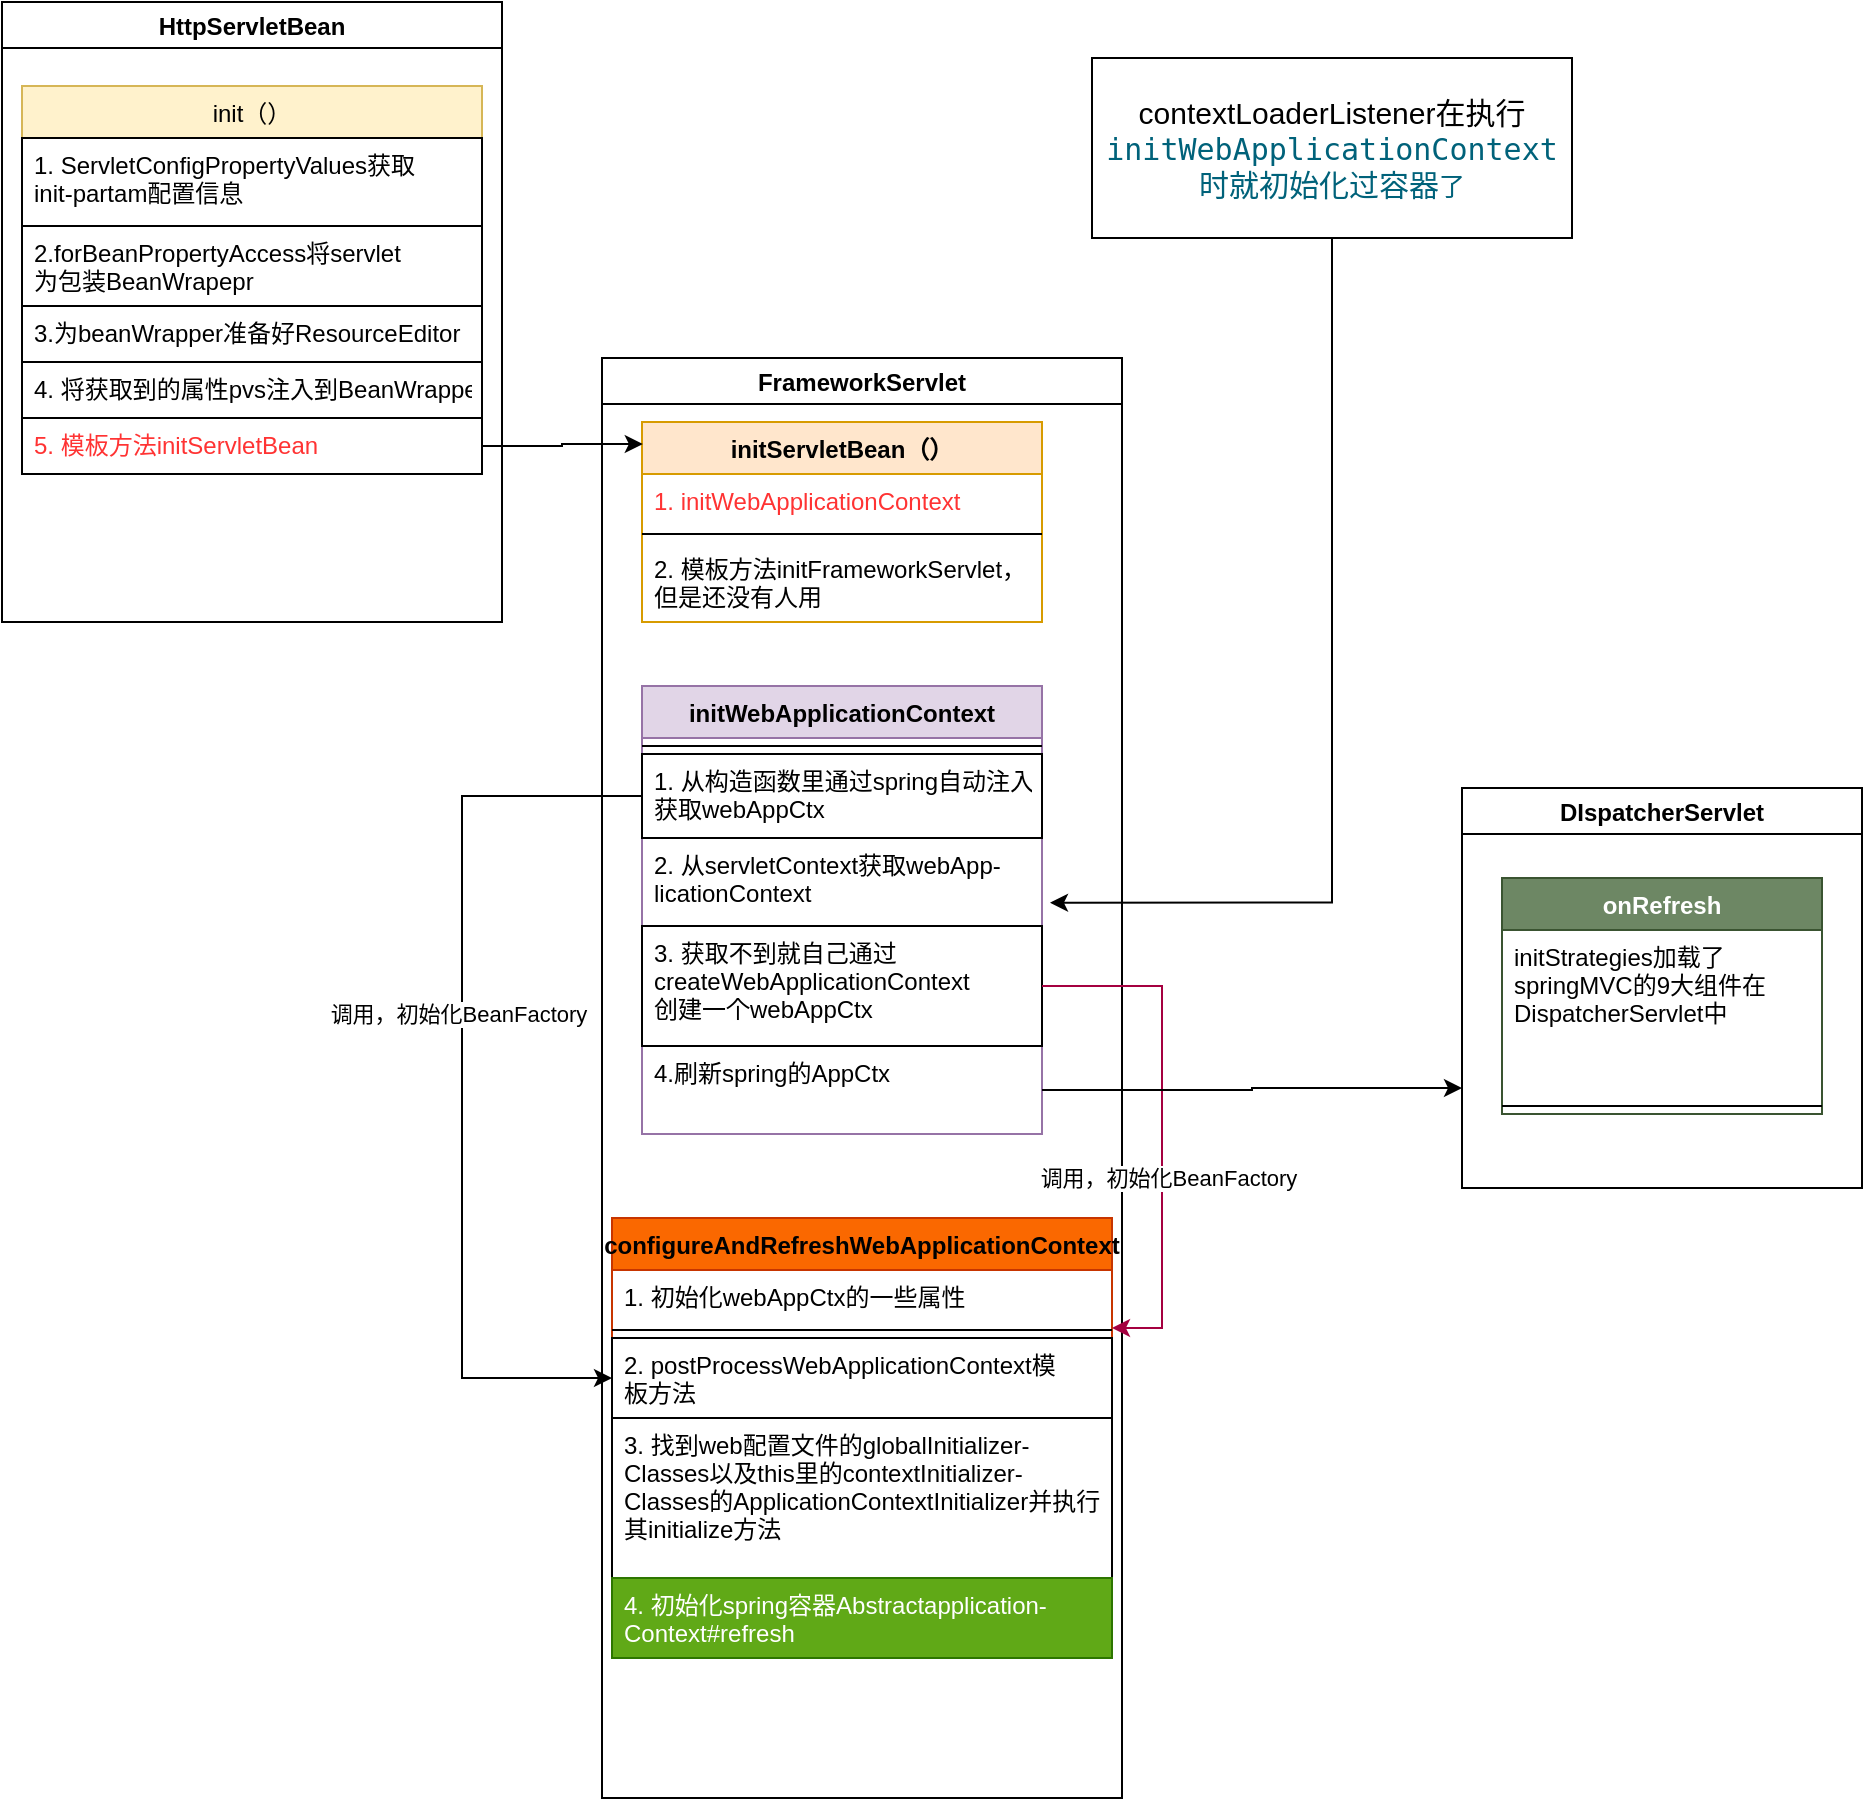<mxfile version="18.0.2" type="github">
  <diagram id="C5RBs43oDa-KdzZeNtuy" name="Page-1">
    <mxGraphModel dx="1511" dy="926" grid="1" gridSize="10" guides="1" tooltips="1" connect="1" arrows="1" fold="1" page="1" pageScale="1" pageWidth="1169" pageHeight="1654" math="0" shadow="0">
      <root>
        <mxCell id="WIyWlLk6GJQsqaUBKTNV-0" />
        <mxCell id="WIyWlLk6GJQsqaUBKTNV-1" parent="WIyWlLk6GJQsqaUBKTNV-0" />
        <mxCell id="PAzWZB7jSIGjM0lh0B_C-14" value="HttpServletBean" style="swimlane;" vertex="1" parent="WIyWlLk6GJQsqaUBKTNV-1">
          <mxGeometry x="40" y="72" width="250" height="310" as="geometry" />
        </mxCell>
        <mxCell id="PAzWZB7jSIGjM0lh0B_C-19" value="init（）" style="swimlane;fontStyle=0;childLayout=stackLayout;horizontal=1;startSize=26;fillColor=#fff2cc;horizontalStack=0;resizeParent=1;resizeParentMax=0;resizeLast=0;collapsible=1;marginBottom=0;strokeColor=#d6b656;" vertex="1" parent="PAzWZB7jSIGjM0lh0B_C-14">
          <mxGeometry x="10" y="42" width="230" height="194" as="geometry" />
        </mxCell>
        <mxCell id="PAzWZB7jSIGjM0lh0B_C-20" value="1. ServletConfigPropertyValues获取&#xa;init-partam配置信息" style="text;align=left;verticalAlign=top;spacingLeft=4;spacingRight=4;overflow=hidden;rotatable=0;points=[[0,0.5],[1,0.5]];portConstraint=eastwest;strokeColor=default;" vertex="1" parent="PAzWZB7jSIGjM0lh0B_C-19">
          <mxGeometry y="26" width="230" height="44" as="geometry" />
        </mxCell>
        <mxCell id="PAzWZB7jSIGjM0lh0B_C-21" value="2.forBeanPropertyAccess将servlet&#xa;为包装BeanWrapepr" style="text;align=left;verticalAlign=top;spacingLeft=4;spacingRight=4;overflow=hidden;rotatable=0;points=[[0,0.5],[1,0.5]];portConstraint=eastwest;strokeColor=default;" vertex="1" parent="PAzWZB7jSIGjM0lh0B_C-19">
          <mxGeometry y="70" width="230" height="40" as="geometry" />
        </mxCell>
        <mxCell id="PAzWZB7jSIGjM0lh0B_C-22" value="3.为beanWrapper准备好ResourceEditor" style="text;strokeColor=default;fillColor=none;align=left;verticalAlign=top;spacingLeft=4;spacingRight=4;overflow=hidden;rotatable=0;points=[[0,0.5],[1,0.5]];portConstraint=eastwest;" vertex="1" parent="PAzWZB7jSIGjM0lh0B_C-19">
          <mxGeometry y="110" width="230" height="28" as="geometry" />
        </mxCell>
        <mxCell id="PAzWZB7jSIGjM0lh0B_C-23" value="4. 将获取到的属性pvs注入到BeanWrapper" style="text;strokeColor=default;fillColor=none;align=left;verticalAlign=top;spacingLeft=4;spacingRight=4;overflow=hidden;rotatable=0;points=[[0,0.5],[1,0.5]];portConstraint=eastwest;" vertex="1" parent="PAzWZB7jSIGjM0lh0B_C-19">
          <mxGeometry y="138" width="230" height="28" as="geometry" />
        </mxCell>
        <mxCell id="PAzWZB7jSIGjM0lh0B_C-24" value="5. 模板方法initServletBean" style="text;strokeColor=default;fillColor=none;align=left;verticalAlign=top;spacingLeft=4;spacingRight=4;overflow=hidden;rotatable=0;points=[[0,0.5],[1,0.5]];portConstraint=eastwest;fontColor=#FF3333;" vertex="1" parent="PAzWZB7jSIGjM0lh0B_C-19">
          <mxGeometry y="166" width="230" height="28" as="geometry" />
        </mxCell>
        <mxCell id="PAzWZB7jSIGjM0lh0B_C-25" value="FrameworkServlet" style="swimlane;fontColor=#000000;" vertex="1" parent="WIyWlLk6GJQsqaUBKTNV-1">
          <mxGeometry x="340" y="250" width="260" height="720" as="geometry" />
        </mxCell>
        <mxCell id="PAzWZB7jSIGjM0lh0B_C-26" value="initServletBean（）" style="swimlane;fontStyle=1;align=center;verticalAlign=top;childLayout=stackLayout;horizontal=1;startSize=26;horizontalStack=0;resizeParent=1;resizeParentMax=0;resizeLast=0;collapsible=1;marginBottom=0;fillColor=#ffe6cc;strokeColor=#d79b00;" vertex="1" parent="PAzWZB7jSIGjM0lh0B_C-25">
          <mxGeometry x="20" y="32" width="200" height="100" as="geometry" />
        </mxCell>
        <mxCell id="PAzWZB7jSIGjM0lh0B_C-27" value="1. initWebApplicationContext" style="text;strokeColor=none;fillColor=none;align=left;verticalAlign=top;spacingLeft=4;spacingRight=4;overflow=hidden;rotatable=0;points=[[0,0.5],[1,0.5]];portConstraint=eastwest;fontColor=#FF3333;" vertex="1" parent="PAzWZB7jSIGjM0lh0B_C-26">
          <mxGeometry y="26" width="200" height="26" as="geometry" />
        </mxCell>
        <mxCell id="PAzWZB7jSIGjM0lh0B_C-28" value="" style="line;strokeWidth=1;fillColor=none;align=left;verticalAlign=middle;spacingTop=-1;spacingLeft=3;spacingRight=3;rotatable=0;labelPosition=right;points=[];portConstraint=eastwest;fontColor=#000000;" vertex="1" parent="PAzWZB7jSIGjM0lh0B_C-26">
          <mxGeometry y="52" width="200" height="8" as="geometry" />
        </mxCell>
        <mxCell id="PAzWZB7jSIGjM0lh0B_C-29" value="2. 模板方法initFrameworkServlet，&#xa;但是还没有人用" style="text;strokeColor=none;fillColor=none;align=left;verticalAlign=top;spacingLeft=4;spacingRight=4;overflow=hidden;rotatable=0;points=[[0,0.5],[1,0.5]];portConstraint=eastwest;fontColor=#000000;" vertex="1" parent="PAzWZB7jSIGjM0lh0B_C-26">
          <mxGeometry y="60" width="200" height="40" as="geometry" />
        </mxCell>
        <mxCell id="PAzWZB7jSIGjM0lh0B_C-42" value="configureAndRefreshWebApplicationContext" style="swimlane;fontStyle=1;align=center;verticalAlign=top;childLayout=stackLayout;horizontal=1;startSize=26;horizontalStack=0;resizeParent=1;resizeParentMax=0;resizeLast=0;collapsible=1;marginBottom=0;fontColor=#000000;strokeColor=#C73500;fillColor=#fa6800;" vertex="1" parent="PAzWZB7jSIGjM0lh0B_C-25">
          <mxGeometry x="5" y="430" width="250" height="220" as="geometry" />
        </mxCell>
        <mxCell id="PAzWZB7jSIGjM0lh0B_C-43" value="1. 初始化webAppCtx的一些属性" style="text;strokeColor=none;fillColor=none;align=left;verticalAlign=top;spacingLeft=4;spacingRight=4;overflow=hidden;rotatable=0;points=[[0,0.5],[1,0.5]];portConstraint=eastwest;fontColor=#000000;" vertex="1" parent="PAzWZB7jSIGjM0lh0B_C-42">
          <mxGeometry y="26" width="250" height="26" as="geometry" />
        </mxCell>
        <mxCell id="PAzWZB7jSIGjM0lh0B_C-44" value="" style="line;strokeWidth=1;fillColor=none;align=left;verticalAlign=middle;spacingTop=-1;spacingLeft=3;spacingRight=3;rotatable=0;labelPosition=right;points=[];portConstraint=eastwest;fontColor=#000000;" vertex="1" parent="PAzWZB7jSIGjM0lh0B_C-42">
          <mxGeometry y="52" width="250" height="8" as="geometry" />
        </mxCell>
        <mxCell id="PAzWZB7jSIGjM0lh0B_C-45" value="2. postProcessWebApplicationContext模&#xa;板方法" style="text;strokeColor=default;fillColor=none;align=left;verticalAlign=top;spacingLeft=4;spacingRight=4;overflow=hidden;rotatable=0;points=[[0,0.5],[1,0.5]];portConstraint=eastwest;fontColor=#000000;" vertex="1" parent="PAzWZB7jSIGjM0lh0B_C-42">
          <mxGeometry y="60" width="250" height="40" as="geometry" />
        </mxCell>
        <mxCell id="PAzWZB7jSIGjM0lh0B_C-55" value="3. 找到web配置文件的globalInitializer-&#xa;Classes以及this里的contextInitializer-&#xa;Classes的ApplicationContextInitializer并执行&#xa;其initialize方法" style="text;strokeColor=default;fillColor=none;align=left;verticalAlign=top;spacingLeft=4;spacingRight=4;overflow=hidden;rotatable=0;points=[[0,0.5],[1,0.5]];portConstraint=eastwest;fontColor=#000000;" vertex="1" parent="PAzWZB7jSIGjM0lh0B_C-42">
          <mxGeometry y="100" width="250" height="80" as="geometry" />
        </mxCell>
        <mxCell id="PAzWZB7jSIGjM0lh0B_C-56" value="4. 初始化spring容器Abstractapplication-&#xa;Context#refresh" style="text;strokeColor=#2D7600;fillColor=#60a917;align=left;verticalAlign=top;spacingLeft=4;spacingRight=4;overflow=hidden;rotatable=0;points=[[0,0.5],[1,0.5]];portConstraint=eastwest;fontColor=#ffffff;" vertex="1" parent="PAzWZB7jSIGjM0lh0B_C-42">
          <mxGeometry y="180" width="250" height="40" as="geometry" />
        </mxCell>
        <mxCell id="PAzWZB7jSIGjM0lh0B_C-30" style="edgeStyle=orthogonalEdgeStyle;rounded=0;orthogonalLoop=1;jettySize=auto;html=1;entryX=0.002;entryY=0.11;entryDx=0;entryDy=0;entryPerimeter=0;fontColor=#000000;endArrow=classic;endFill=1;" edge="1" parent="WIyWlLk6GJQsqaUBKTNV-1" source="PAzWZB7jSIGjM0lh0B_C-24" target="PAzWZB7jSIGjM0lh0B_C-26">
          <mxGeometry relative="1" as="geometry" />
        </mxCell>
        <mxCell id="PAzWZB7jSIGjM0lh0B_C-35" value="initWebApplicationContext" style="swimlane;fontStyle=1;align=center;verticalAlign=top;childLayout=stackLayout;horizontal=1;startSize=26;horizontalStack=0;resizeParent=1;resizeParentMax=0;resizeLast=0;collapsible=1;marginBottom=0;strokeColor=#9673a6;fillColor=#e1d5e7;" vertex="1" parent="WIyWlLk6GJQsqaUBKTNV-1">
          <mxGeometry x="360" y="414" width="200" height="224" as="geometry" />
        </mxCell>
        <mxCell id="PAzWZB7jSIGjM0lh0B_C-37" value="" style="line;strokeWidth=1;fillColor=none;align=left;verticalAlign=middle;spacingTop=-1;spacingLeft=3;spacingRight=3;rotatable=0;labelPosition=right;points=[];portConstraint=eastwest;fontColor=#FF3333;" vertex="1" parent="PAzWZB7jSIGjM0lh0B_C-35">
          <mxGeometry y="26" width="200" height="8" as="geometry" />
        </mxCell>
        <mxCell id="PAzWZB7jSIGjM0lh0B_C-38" value="1. 从构造函数里通过spring自动注入&#xa;获取webAppCtx" style="text;strokeColor=default;fillColor=none;align=left;verticalAlign=top;spacingLeft=4;spacingRight=4;overflow=hidden;rotatable=0;points=[[0,0.5],[1,0.5]];portConstraint=eastwest;fontColor=#000000;" vertex="1" parent="PAzWZB7jSIGjM0lh0B_C-35">
          <mxGeometry y="34" width="200" height="42" as="geometry" />
        </mxCell>
        <mxCell id="PAzWZB7jSIGjM0lh0B_C-36" value="2. 从servletContext获取webApp-&#xa;licationContext" style="text;strokeColor=none;fillColor=none;align=left;verticalAlign=top;spacingLeft=4;spacingRight=4;overflow=hidden;rotatable=0;points=[[0,0.5],[1,0.5]];portConstraint=eastwest;fontColor=#000000;" vertex="1" parent="PAzWZB7jSIGjM0lh0B_C-35">
          <mxGeometry y="76" width="200" height="44" as="geometry" />
        </mxCell>
        <mxCell id="PAzWZB7jSIGjM0lh0B_C-39" value="3. 获取不到就自己通过&#xa;createWebApplicationContext&#xa;创建一个webAppCtx" style="text;strokeColor=default;fillColor=none;align=left;verticalAlign=top;spacingLeft=4;spacingRight=4;overflow=hidden;rotatable=0;points=[[0,0.5],[1,0.5]];portConstraint=eastwest;fontColor=#000000;" vertex="1" parent="PAzWZB7jSIGjM0lh0B_C-35">
          <mxGeometry y="120" width="200" height="60" as="geometry" />
        </mxCell>
        <mxCell id="PAzWZB7jSIGjM0lh0B_C-40" value="4.刷新spring的AppCtx" style="text;strokeColor=none;fillColor=none;align=left;verticalAlign=top;spacingLeft=4;spacingRight=4;overflow=hidden;rotatable=0;points=[[0,0.5],[1,0.5]];portConstraint=eastwest;fontColor=#000000;" vertex="1" parent="PAzWZB7jSIGjM0lh0B_C-35">
          <mxGeometry y="180" width="200" height="44" as="geometry" />
        </mxCell>
        <mxCell id="PAzWZB7jSIGjM0lh0B_C-46" style="edgeStyle=orthogonalEdgeStyle;rounded=0;orthogonalLoop=1;jettySize=auto;html=1;exitX=1;exitY=0.5;exitDx=0;exitDy=0;entryX=1;entryY=0.25;entryDx=0;entryDy=0;fontColor=#000000;endArrow=classic;endFill=1;fillColor=#d80073;strokeColor=#A50040;" edge="1" parent="WIyWlLk6GJQsqaUBKTNV-1" source="PAzWZB7jSIGjM0lh0B_C-39" target="PAzWZB7jSIGjM0lh0B_C-42">
          <mxGeometry relative="1" as="geometry">
            <Array as="points">
              <mxPoint x="620" y="564" />
              <mxPoint x="620" y="735" />
            </Array>
          </mxGeometry>
        </mxCell>
        <mxCell id="PAzWZB7jSIGjM0lh0B_C-50" value="调用，初始化BeanFactory" style="edgeLabel;html=1;align=center;verticalAlign=middle;resizable=0;points=[];fontColor=#000000;" vertex="1" connectable="0" parent="PAzWZB7jSIGjM0lh0B_C-46">
          <mxGeometry x="-0.182" y="2" relative="1" as="geometry">
            <mxPoint x="1" y="51" as="offset" />
          </mxGeometry>
        </mxCell>
        <mxCell id="PAzWZB7jSIGjM0lh0B_C-62" value="DIspatcherServlet" style="swimlane;fontColor=#000000;strokeColor=default;" vertex="1" parent="WIyWlLk6GJQsqaUBKTNV-1">
          <mxGeometry x="770" y="465" width="200" height="200" as="geometry" />
        </mxCell>
        <mxCell id="PAzWZB7jSIGjM0lh0B_C-63" value="onRefresh" style="swimlane;fontStyle=1;align=center;verticalAlign=top;childLayout=stackLayout;horizontal=1;startSize=26;horizontalStack=0;resizeParent=1;resizeParentMax=0;resizeLast=0;collapsible=1;marginBottom=0;fontColor=#ffffff;strokeColor=#3A5431;fillColor=#6d8764;" vertex="1" parent="WIyWlLk6GJQsqaUBKTNV-1">
          <mxGeometry x="790" y="510" width="160" height="118" as="geometry" />
        </mxCell>
        <mxCell id="PAzWZB7jSIGjM0lh0B_C-64" value="initStrategies加载了&#xa;springMVC的9大组件在&#xa;DispatcherServlet中" style="text;strokeColor=none;fillColor=none;align=left;verticalAlign=top;spacingLeft=4;spacingRight=4;overflow=hidden;rotatable=0;points=[[0,0.5],[1,0.5]];portConstraint=eastwest;fontColor=#000000;" vertex="1" parent="PAzWZB7jSIGjM0lh0B_C-63">
          <mxGeometry y="26" width="160" height="84" as="geometry" />
        </mxCell>
        <mxCell id="PAzWZB7jSIGjM0lh0B_C-65" value="" style="line;strokeWidth=1;fillColor=none;align=left;verticalAlign=middle;spacingTop=-1;spacingLeft=3;spacingRight=3;rotatable=0;labelPosition=right;points=[];portConstraint=eastwest;fontColor=#000000;" vertex="1" parent="PAzWZB7jSIGjM0lh0B_C-63">
          <mxGeometry y="110" width="160" height="8" as="geometry" />
        </mxCell>
        <mxCell id="PAzWZB7jSIGjM0lh0B_C-68" style="edgeStyle=orthogonalEdgeStyle;rounded=0;orthogonalLoop=1;jettySize=auto;html=1;exitX=1;exitY=0.5;exitDx=0;exitDy=0;entryX=0;entryY=0.75;entryDx=0;entryDy=0;fontColor=#000000;endArrow=classic;endFill=1;" edge="1" parent="WIyWlLk6GJQsqaUBKTNV-1" source="PAzWZB7jSIGjM0lh0B_C-40" target="PAzWZB7jSIGjM0lh0B_C-62">
          <mxGeometry relative="1" as="geometry" />
        </mxCell>
        <mxCell id="PAzWZB7jSIGjM0lh0B_C-69" style="edgeStyle=orthogonalEdgeStyle;rounded=0;orthogonalLoop=1;jettySize=auto;html=1;exitX=0;exitY=0.5;exitDx=0;exitDy=0;entryX=0;entryY=0.5;entryDx=0;entryDy=0;fontColor=#000000;endArrow=classic;endFill=1;" edge="1" parent="WIyWlLk6GJQsqaUBKTNV-1" source="PAzWZB7jSIGjM0lh0B_C-38" target="PAzWZB7jSIGjM0lh0B_C-45">
          <mxGeometry relative="1" as="geometry">
            <Array as="points">
              <mxPoint x="270" y="469" />
              <mxPoint x="270" y="760" />
            </Array>
          </mxGeometry>
        </mxCell>
        <mxCell id="PAzWZB7jSIGjM0lh0B_C-70" value="调用，初始化BeanFactory" style="edgeLabel;html=1;align=center;verticalAlign=middle;resizable=0;points=[];fontColor=#000000;" vertex="1" connectable="0" parent="PAzWZB7jSIGjM0lh0B_C-69">
          <mxGeometry x="-0.13" y="-2" relative="1" as="geometry">
            <mxPoint as="offset" />
          </mxGeometry>
        </mxCell>
        <mxCell id="PAzWZB7jSIGjM0lh0B_C-75" style="edgeStyle=orthogonalEdgeStyle;rounded=0;orthogonalLoop=1;jettySize=auto;html=1;entryX=1.02;entryY=0.735;entryDx=0;entryDy=0;entryPerimeter=0;fontSize=16;fontColor=#000000;endArrow=classic;endFill=1;exitX=0.5;exitY=1;exitDx=0;exitDy=0;" edge="1" parent="WIyWlLk6GJQsqaUBKTNV-1" source="PAzWZB7jSIGjM0lh0B_C-77" target="PAzWZB7jSIGjM0lh0B_C-36">
          <mxGeometry relative="1" as="geometry">
            <mxPoint x="705" y="172" as="sourcePoint" />
          </mxGeometry>
        </mxCell>
        <mxCell id="PAzWZB7jSIGjM0lh0B_C-77" value="&lt;font style=&quot;font-size: 15px;&quot;&gt;contextLoaderListener在执行&lt;span style=&quot;color: rgb(0, 98, 122); background-color: rgb(255, 255, 255); font-family: &amp;quot;JetBrains Mono&amp;quot;, monospace;&quot;&gt;initWebApplicationContext时就初始化过容器&lt;/span&gt;&lt;/font&gt;&lt;span style=&quot;color: rgb(0, 98, 122); background-color: rgb(255, 255, 255); font-family: &amp;quot;JetBrains Mono&amp;quot;, monospace; font-size: 9.8pt;&quot;&gt;了&lt;/span&gt;" style="rounded=0;whiteSpace=wrap;html=1;fontSize=15;fontColor=#000000;strokeColor=default;" vertex="1" parent="WIyWlLk6GJQsqaUBKTNV-1">
          <mxGeometry x="585" y="100" width="240" height="90" as="geometry" />
        </mxCell>
      </root>
    </mxGraphModel>
  </diagram>
</mxfile>
